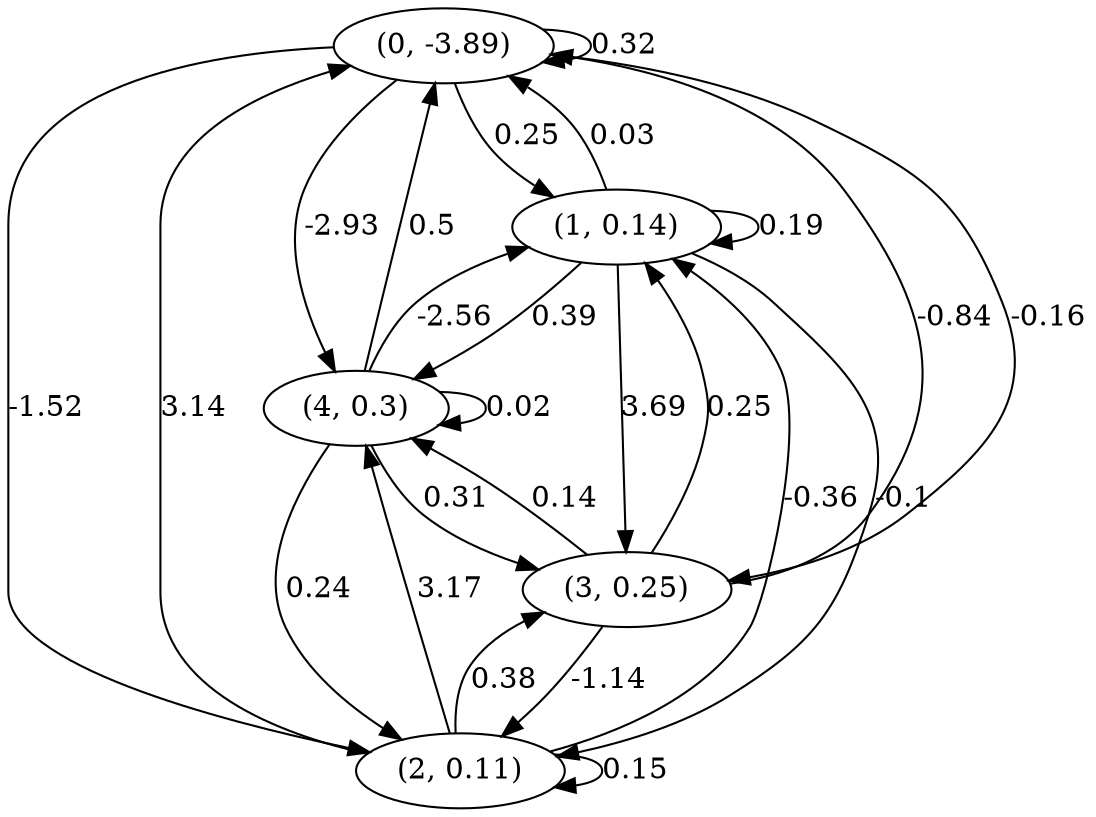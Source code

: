 digraph {
    0 [ label = "(0, -3.89)" ]
    1 [ label = "(1, 0.14)" ]
    2 [ label = "(2, 0.11)" ]
    3 [ label = "(3, 0.25)" ]
    4 [ label = "(4, 0.3)" ]
    0 -> 0 [ label = "0.32" ]
    1 -> 1 [ label = "0.19" ]
    2 -> 2 [ label = "0.15" ]
    4 -> 4 [ label = "0.02" ]
    1 -> 0 [ label = "0.03" ]
    2 -> 0 [ label = "3.14" ]
    3 -> 0 [ label = "-0.84" ]
    4 -> 0 [ label = "0.5" ]
    0 -> 1 [ label = "0.25" ]
    2 -> 1 [ label = "-0.36" ]
    3 -> 1 [ label = "0.25" ]
    4 -> 1 [ label = "-2.56" ]
    0 -> 2 [ label = "-1.52" ]
    1 -> 2 [ label = "-0.1" ]
    3 -> 2 [ label = "-1.14" ]
    4 -> 2 [ label = "0.24" ]
    0 -> 3 [ label = "-0.16" ]
    1 -> 3 [ label = "3.69" ]
    2 -> 3 [ label = "0.38" ]
    4 -> 3 [ label = "0.31" ]
    0 -> 4 [ label = "-2.93" ]
    1 -> 4 [ label = "0.39" ]
    2 -> 4 [ label = "3.17" ]
    3 -> 4 [ label = "0.14" ]
}

